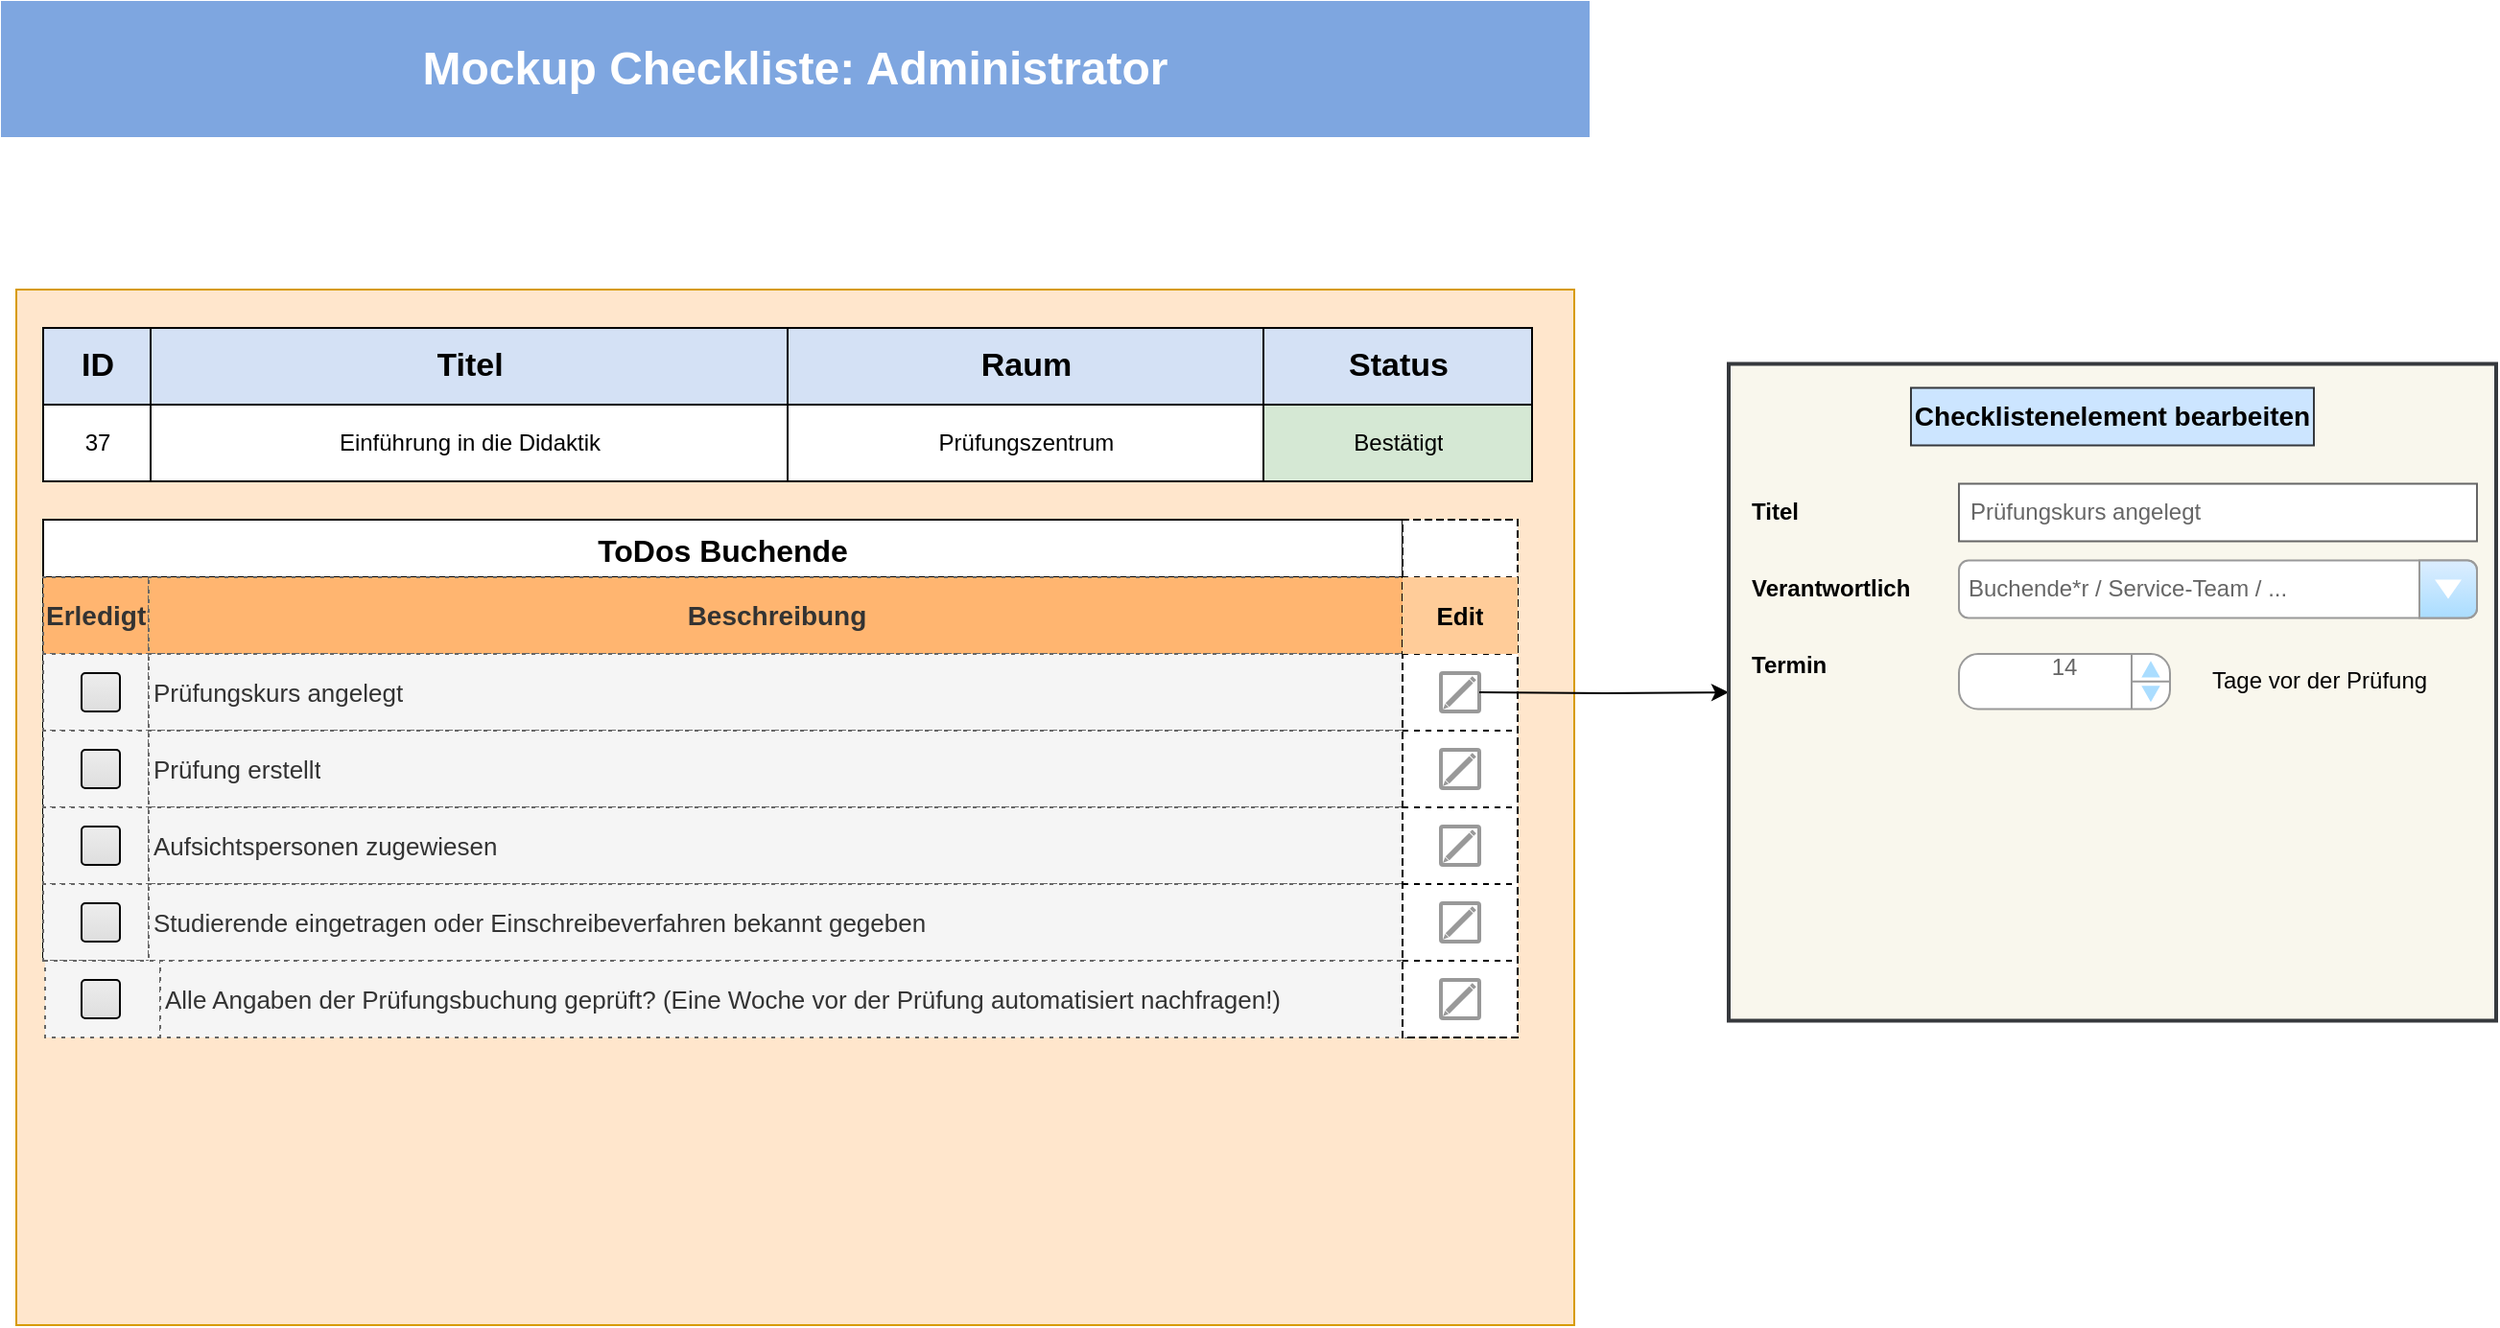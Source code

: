 <mxfile version="24.7.5" pages="2">
  <diagram name="Checkliste" id="Zr_G_hcXwSWRQ9lRJL4E">
    <mxGraphModel dx="1410" dy="756" grid="1" gridSize="10" guides="1" tooltips="1" connect="1" arrows="1" fold="1" page="1" pageScale="1" pageWidth="827" pageHeight="1169" math="0" shadow="0">
      <root>
        <mxCell id="0" />
        <mxCell id="1" value="Checkliste" parent="0" />
        <mxCell id="95HuahfwG-BCZ0HRhhbP-1" value="&lt;font style=&quot;font-size: 24px;&quot; color=&quot;#ffffff&quot;&gt;&lt;b&gt;Mockup Checkliste: Administrator&lt;/b&gt;&lt;/font&gt;" style="rounded=0;whiteSpace=wrap;html=1;fillColor=#7EA6E0;strokeColor=#7EA6E0;" parent="1" vertex="1">
          <mxGeometry y="20" width="827" height="70" as="geometry" />
        </mxCell>
        <mxCell id="M1PSyhu-Lv1iWgx_K_dI-1" value="" style="whiteSpace=wrap;html=1;fillColor=#ffe6cc;strokeColor=#d79b00;" vertex="1" parent="1">
          <mxGeometry x="7.5" y="170" width="812" height="540" as="geometry" />
        </mxCell>
        <mxCell id="M1PSyhu-Lv1iWgx_K_dI-3" value="" style="shape=table;startSize=0;container=1;collapsible=0;childLayout=tableLayout;" vertex="1" parent="1">
          <mxGeometry x="21.5" y="190" width="776" height="80" as="geometry" />
        </mxCell>
        <mxCell id="M1PSyhu-Lv1iWgx_K_dI-4" value="" style="shape=tableRow;horizontal=0;startSize=0;swimlaneHead=0;swimlaneBody=0;strokeColor=inherit;top=0;left=0;bottom=0;right=0;collapsible=0;dropTarget=0;fillColor=none;points=[[0,0.5],[1,0.5]];portConstraint=eastwest;" vertex="1" parent="M1PSyhu-Lv1iWgx_K_dI-3">
          <mxGeometry width="776" height="40" as="geometry" />
        </mxCell>
        <mxCell id="M1PSyhu-Lv1iWgx_K_dI-5" value="ID" style="shape=partialRectangle;html=1;whiteSpace=wrap;connectable=0;strokeColor=default;overflow=hidden;fillColor=#D4E1F5;top=1;left=1;bottom=1;right=1;pointerEvents=1;fontSize=17;fontStyle=1;labelBorderColor=none;textShadow=0;shadow=0;" vertex="1" parent="M1PSyhu-Lv1iWgx_K_dI-4">
          <mxGeometry width="56" height="40" as="geometry">
            <mxRectangle width="56" height="40" as="alternateBounds" />
          </mxGeometry>
        </mxCell>
        <mxCell id="M1PSyhu-Lv1iWgx_K_dI-6" value="Titel" style="shape=partialRectangle;html=1;whiteSpace=wrap;connectable=0;strokeColor=default;overflow=hidden;fillColor=#D4E1F5;top=1;left=1;bottom=1;right=1;pointerEvents=1;fontSize=17;fontStyle=1;labelBorderColor=none;textShadow=0;shadow=0;" vertex="1" parent="M1PSyhu-Lv1iWgx_K_dI-4">
          <mxGeometry x="56" width="332" height="40" as="geometry">
            <mxRectangle width="332" height="40" as="alternateBounds" />
          </mxGeometry>
        </mxCell>
        <mxCell id="M1PSyhu-Lv1iWgx_K_dI-7" value="Raum" style="shape=partialRectangle;html=1;whiteSpace=wrap;connectable=0;strokeColor=default;overflow=hidden;fillColor=#D4E1F5;top=1;left=1;bottom=1;right=1;pointerEvents=1;fontSize=17;fontStyle=1;labelBorderColor=none;textShadow=0;shadow=0;" vertex="1" parent="M1PSyhu-Lv1iWgx_K_dI-4">
          <mxGeometry x="388" width="248" height="40" as="geometry">
            <mxRectangle width="248" height="40" as="alternateBounds" />
          </mxGeometry>
        </mxCell>
        <mxCell id="M1PSyhu-Lv1iWgx_K_dI-8" value="Status" style="shape=partialRectangle;html=1;whiteSpace=wrap;connectable=0;strokeColor=default;overflow=hidden;fillColor=#D4E1F5;top=1;left=1;bottom=1;right=1;pointerEvents=1;fontSize=17;fontStyle=1;labelBorderColor=none;textShadow=0;shadow=0;" vertex="1" parent="M1PSyhu-Lv1iWgx_K_dI-4">
          <mxGeometry x="636" width="140" height="40" as="geometry">
            <mxRectangle width="140" height="40" as="alternateBounds" />
          </mxGeometry>
        </mxCell>
        <mxCell id="M1PSyhu-Lv1iWgx_K_dI-9" value="" style="shape=tableRow;horizontal=0;startSize=0;swimlaneHead=0;swimlaneBody=0;strokeColor=default;top=0;left=0;bottom=0;right=0;collapsible=0;dropTarget=0;fillColor=none;points=[[0,0.5],[1,0.5]];portConstraint=eastwest;" vertex="1" parent="M1PSyhu-Lv1iWgx_K_dI-3">
          <mxGeometry y="40" width="776" height="40" as="geometry" />
        </mxCell>
        <mxCell id="M1PSyhu-Lv1iWgx_K_dI-10" value="37" style="shape=partialRectangle;html=1;whiteSpace=wrap;connectable=0;strokeColor=default;overflow=hidden;fillColor=none;top=1;left=1;bottom=1;right=1;pointerEvents=1;" vertex="1" parent="M1PSyhu-Lv1iWgx_K_dI-9">
          <mxGeometry width="56" height="40" as="geometry">
            <mxRectangle width="56" height="40" as="alternateBounds" />
          </mxGeometry>
        </mxCell>
        <mxCell id="M1PSyhu-Lv1iWgx_K_dI-11" value="Einführung in die Didaktik" style="shape=partialRectangle;html=1;whiteSpace=wrap;connectable=0;strokeColor=default;overflow=hidden;fillColor=none;top=1;left=1;bottom=1;right=1;pointerEvents=1;" vertex="1" parent="M1PSyhu-Lv1iWgx_K_dI-9">
          <mxGeometry x="56" width="332" height="40" as="geometry">
            <mxRectangle width="332" height="40" as="alternateBounds" />
          </mxGeometry>
        </mxCell>
        <mxCell id="M1PSyhu-Lv1iWgx_K_dI-12" value="Prüfungszentrum" style="shape=partialRectangle;html=1;whiteSpace=wrap;connectable=0;strokeColor=default;overflow=hidden;fillColor=none;top=1;left=1;bottom=1;right=1;pointerEvents=1;" vertex="1" parent="M1PSyhu-Lv1iWgx_K_dI-9">
          <mxGeometry x="388" width="248" height="40" as="geometry">
            <mxRectangle width="248" height="40" as="alternateBounds" />
          </mxGeometry>
        </mxCell>
        <mxCell id="M1PSyhu-Lv1iWgx_K_dI-13" value="Bestätigt" style="shape=partialRectangle;html=1;whiteSpace=wrap;connectable=0;strokeColor=default;overflow=hidden;fillColor=#d5e8d4;top=1;left=1;bottom=1;right=1;pointerEvents=1;" vertex="1" parent="M1PSyhu-Lv1iWgx_K_dI-9">
          <mxGeometry x="636" width="140" height="40" as="geometry">
            <mxRectangle width="140" height="40" as="alternateBounds" />
          </mxGeometry>
        </mxCell>
        <mxCell id="M1PSyhu-Lv1iWgx_K_dI-14" value="ToDos Buchende" style="shape=table;startSize=30;container=1;collapsible=0;childLayout=tableLayout;fontStyle=1;fontSize=16;" vertex="1" parent="1">
          <mxGeometry x="21.5" y="290" width="708.5" height="230" as="geometry" />
        </mxCell>
        <mxCell id="M1PSyhu-Lv1iWgx_K_dI-15" value="" style="shape=tableRow;horizontal=0;startSize=0;swimlaneHead=0;swimlaneBody=0;strokeColor=inherit;top=0;left=0;bottom=0;right=0;collapsible=0;dropTarget=0;fillColor=none;points=[[0,0.5],[1,0.5]];portConstraint=eastwest;" vertex="1" parent="M1PSyhu-Lv1iWgx_K_dI-14">
          <mxGeometry y="30" width="708.5" height="40" as="geometry" />
        </mxCell>
        <mxCell id="M1PSyhu-Lv1iWgx_K_dI-16" value="Erledigt?" style="shape=partialRectangle;html=1;whiteSpace=wrap;connectable=0;strokeColor=#666666;overflow=hidden;fillColor=#FFB570;top=1;left=1;bottom=1;right=1;pointerEvents=1;fontColor=#333333;dashed=1;dashPattern=1 4;fontSize=14;fontStyle=1" vertex="1" parent="M1PSyhu-Lv1iWgx_K_dI-15">
          <mxGeometry width="55" height="40" as="geometry">
            <mxRectangle width="55" height="40" as="alternateBounds" />
          </mxGeometry>
        </mxCell>
        <mxCell id="M1PSyhu-Lv1iWgx_K_dI-17" value="Beschreibung" style="shape=partialRectangle;html=1;whiteSpace=wrap;connectable=0;strokeColor=#666666;overflow=hidden;fillColor=#FFB570;top=1;left=1;bottom=1;right=1;pointerEvents=1;fontColor=#333333;dashed=1;dashPattern=1 4;fontSize=14;fontStyle=1" vertex="1" parent="M1PSyhu-Lv1iWgx_K_dI-15">
          <mxGeometry x="55" width="654" height="40" as="geometry">
            <mxRectangle width="654" height="40" as="alternateBounds" />
          </mxGeometry>
        </mxCell>
        <mxCell id="M1PSyhu-Lv1iWgx_K_dI-18" value="" style="shape=tableRow;horizontal=0;startSize=0;swimlaneHead=0;swimlaneBody=0;strokeColor=inherit;top=0;left=0;bottom=0;right=0;collapsible=0;dropTarget=0;fillColor=none;points=[[0,0.5],[1,0.5]];portConstraint=eastwest;" vertex="1" parent="M1PSyhu-Lv1iWgx_K_dI-14">
          <mxGeometry y="70" width="708.5" height="40" as="geometry" />
        </mxCell>
        <mxCell id="M1PSyhu-Lv1iWgx_K_dI-19" value="" style="shape=partialRectangle;html=1;whiteSpace=wrap;connectable=0;strokeColor=#666666;overflow=hidden;fillColor=#f5f5f5;top=1;left=1;bottom=1;right=1;pointerEvents=1;fontColor=#333333;dashed=1;dashPattern=1 4;" vertex="1" parent="M1PSyhu-Lv1iWgx_K_dI-18">
          <mxGeometry width="55" height="40" as="geometry">
            <mxRectangle width="55" height="40" as="alternateBounds" />
          </mxGeometry>
        </mxCell>
        <mxCell id="M1PSyhu-Lv1iWgx_K_dI-20" value="Prüfungskurs angelegt" style="shape=partialRectangle;html=1;whiteSpace=wrap;connectable=0;strokeColor=#666666;overflow=hidden;fillColor=#f5f5f5;top=1;left=1;bottom=1;right=1;pointerEvents=1;fontColor=#333333;dashed=1;dashPattern=1 4;align=left;fontSize=13;" vertex="1" parent="M1PSyhu-Lv1iWgx_K_dI-18">
          <mxGeometry x="55" width="654" height="40" as="geometry">
            <mxRectangle width="654" height="40" as="alternateBounds" />
          </mxGeometry>
        </mxCell>
        <mxCell id="M1PSyhu-Lv1iWgx_K_dI-21" value="" style="shape=tableRow;horizontal=0;startSize=0;swimlaneHead=0;swimlaneBody=0;strokeColor=inherit;top=0;left=0;bottom=0;right=0;collapsible=0;dropTarget=0;fillColor=none;points=[[0,0.5],[1,0.5]];portConstraint=eastwest;" vertex="1" parent="M1PSyhu-Lv1iWgx_K_dI-14">
          <mxGeometry y="110" width="708.5" height="40" as="geometry" />
        </mxCell>
        <mxCell id="M1PSyhu-Lv1iWgx_K_dI-22" value="" style="shape=partialRectangle;html=1;whiteSpace=wrap;connectable=0;strokeColor=#666666;overflow=hidden;fillColor=#f5f5f5;top=1;left=1;bottom=1;right=1;pointerEvents=1;fontColor=#333333;dashed=1;dashPattern=1 4;" vertex="1" parent="M1PSyhu-Lv1iWgx_K_dI-21">
          <mxGeometry width="55" height="40" as="geometry">
            <mxRectangle width="55" height="40" as="alternateBounds" />
          </mxGeometry>
        </mxCell>
        <mxCell id="M1PSyhu-Lv1iWgx_K_dI-23" value="Prüfung erstellt" style="shape=partialRectangle;html=1;whiteSpace=wrap;connectable=0;strokeColor=#666666;overflow=hidden;fillColor=#f5f5f5;top=1;left=1;bottom=1;right=1;pointerEvents=1;fontColor=#333333;dashed=1;dashPattern=1 4;align=left;fontSize=13;" vertex="1" parent="M1PSyhu-Lv1iWgx_K_dI-21">
          <mxGeometry x="55" width="654" height="40" as="geometry">
            <mxRectangle width="654" height="40" as="alternateBounds" />
          </mxGeometry>
        </mxCell>
        <mxCell id="M1PSyhu-Lv1iWgx_K_dI-24" value="" style="shape=tableRow;horizontal=0;startSize=0;swimlaneHead=0;swimlaneBody=0;strokeColor=inherit;top=0;left=0;bottom=0;right=0;collapsible=0;dropTarget=0;fillColor=none;points=[[0,0.5],[1,0.5]];portConstraint=eastwest;" vertex="1" parent="M1PSyhu-Lv1iWgx_K_dI-14">
          <mxGeometry y="150" width="708.5" height="40" as="geometry" />
        </mxCell>
        <mxCell id="M1PSyhu-Lv1iWgx_K_dI-25" value="" style="shape=partialRectangle;html=1;whiteSpace=wrap;connectable=0;strokeColor=#666666;overflow=hidden;fillColor=#f5f5f5;top=1;left=1;bottom=1;right=1;pointerEvents=1;fontColor=#333333;dashed=1;dashPattern=1 4;" vertex="1" parent="M1PSyhu-Lv1iWgx_K_dI-24">
          <mxGeometry width="55" height="40" as="geometry">
            <mxRectangle width="55" height="40" as="alternateBounds" />
          </mxGeometry>
        </mxCell>
        <mxCell id="M1PSyhu-Lv1iWgx_K_dI-26" value="Aufsichtspersonen zugewiesen" style="shape=partialRectangle;html=1;whiteSpace=wrap;connectable=0;strokeColor=#666666;overflow=hidden;fillColor=#f5f5f5;top=1;left=1;bottom=1;right=1;pointerEvents=1;fontColor=#333333;dashed=1;dashPattern=1 4;align=left;fontSize=13;" vertex="1" parent="M1PSyhu-Lv1iWgx_K_dI-24">
          <mxGeometry x="55" width="654" height="40" as="geometry">
            <mxRectangle width="654" height="40" as="alternateBounds" />
          </mxGeometry>
        </mxCell>
        <mxCell id="M1PSyhu-Lv1iWgx_K_dI-27" value="" style="shape=tableRow;horizontal=0;startSize=0;swimlaneHead=0;swimlaneBody=0;strokeColor=inherit;top=0;left=0;bottom=0;right=0;collapsible=0;dropTarget=0;fillColor=none;points=[[0,0.5],[1,0.5]];portConstraint=eastwest;" vertex="1" parent="M1PSyhu-Lv1iWgx_K_dI-14">
          <mxGeometry y="190" width="708.5" height="40" as="geometry" />
        </mxCell>
        <mxCell id="M1PSyhu-Lv1iWgx_K_dI-28" value="" style="shape=partialRectangle;html=1;whiteSpace=wrap;connectable=0;strokeColor=#666666;overflow=hidden;fillColor=#f5f5f5;top=1;left=1;bottom=1;right=1;pointerEvents=1;fontColor=#333333;dashed=1;dashPattern=1 4;" vertex="1" parent="M1PSyhu-Lv1iWgx_K_dI-27">
          <mxGeometry width="55" height="40" as="geometry">
            <mxRectangle width="55" height="40" as="alternateBounds" />
          </mxGeometry>
        </mxCell>
        <mxCell id="M1PSyhu-Lv1iWgx_K_dI-29" value="Studierende eingetragen oder Einschreibeverfahren bekannt gegeben" style="shape=partialRectangle;html=1;whiteSpace=wrap;connectable=0;strokeColor=#666666;overflow=hidden;fillColor=#f5f5f5;top=1;left=1;bottom=1;right=1;pointerEvents=1;fontColor=#333333;dashed=1;dashPattern=1 4;align=left;fontSize=13;" vertex="1" parent="M1PSyhu-Lv1iWgx_K_dI-27">
          <mxGeometry x="55" width="654" height="40" as="geometry">
            <mxRectangle width="654" height="40" as="alternateBounds" />
          </mxGeometry>
        </mxCell>
        <UserObject label="" tooltip="Wurde der Haken vom Buchenden gesetzt, erscheint er auch beim Service-Team / Administrator" id="M1PSyhu-Lv1iWgx_K_dI-30">
          <mxCell style="html=1;shadow=0;dashed=0;shape=mxgraph.bootstrap.checkbox2;labelPosition=right;verticalLabelPosition=middle;align=left;verticalAlign=middle;gradientColor=#DEDEDE;fillColor=#EDEDED;checked=0;spacing=5;checkedFill=#0085FC;checkedStroke=#ffffff;sketch=0;" vertex="1" parent="1">
            <mxGeometry x="41.5" y="370" width="20" height="20" as="geometry" />
          </mxCell>
        </UserObject>
        <UserObject label="" tooltip="Wurde der Haken vom Buchenden gesetzt, erscheint er auch beim Service-Team / Administrator" id="M1PSyhu-Lv1iWgx_K_dI-31">
          <mxCell style="html=1;shadow=0;dashed=0;shape=mxgraph.bootstrap.checkbox2;labelPosition=right;verticalLabelPosition=middle;align=left;verticalAlign=middle;gradientColor=#DEDEDE;fillColor=#EDEDED;checked=0;spacing=5;checkedFill=#0085FC;checkedStroke=#ffffff;sketch=0;" vertex="1" parent="1">
            <mxGeometry x="41.5" y="410" width="20" height="20" as="geometry" />
          </mxCell>
        </UserObject>
        <UserObject label="" tooltip="Wurde der Haken vom Buchenden gesetzt, erscheint er auch beim Service-Team / Administrator" id="M1PSyhu-Lv1iWgx_K_dI-32">
          <mxCell style="html=1;shadow=0;dashed=0;shape=mxgraph.bootstrap.checkbox2;labelPosition=right;verticalLabelPosition=middle;align=left;verticalAlign=middle;gradientColor=#DEDEDE;fillColor=#EDEDED;checked=0;spacing=5;checkedFill=#0085FC;checkedStroke=#ffffff;sketch=0;" vertex="1" parent="1">
            <mxGeometry x="41.5" y="450" width="20" height="20" as="geometry" />
          </mxCell>
        </UserObject>
        <UserObject label="" tooltip="Wurde der Haken vom Buchenden gesetzt, erscheint er auch beim Service-Team / Administrator" id="M1PSyhu-Lv1iWgx_K_dI-33">
          <mxCell style="html=1;shadow=0;dashed=0;shape=mxgraph.bootstrap.checkbox2;labelPosition=right;verticalLabelPosition=middle;align=left;verticalAlign=middle;gradientColor=#DEDEDE;fillColor=#EDEDED;checked=0;spacing=5;checkedFill=#0085FC;checkedStroke=#ffffff;sketch=0;" vertex="1" parent="1">
            <mxGeometry x="41.5" y="490" width="20" height="20" as="geometry" />
          </mxCell>
        </UserObject>
        <mxCell id="M1PSyhu-Lv1iWgx_K_dI-34" value="" style="shape=tableRow;horizontal=0;startSize=0;swimlaneHead=0;swimlaneBody=0;strokeColor=inherit;top=0;left=0;bottom=0;right=0;collapsible=0;dropTarget=0;fillColor=none;points=[[0,0.5],[1,0.5]];portConstraint=eastwest;" vertex="1" parent="1">
          <mxGeometry x="22.5" y="520" width="776.0" height="40" as="geometry" />
        </mxCell>
        <mxCell id="M1PSyhu-Lv1iWgx_K_dI-35" value="" style="shape=partialRectangle;html=1;whiteSpace=wrap;connectable=0;strokeColor=#666666;overflow=hidden;fillColor=#f5f5f5;top=1;left=1;bottom=1;right=1;pointerEvents=1;fontColor=#333333;dashed=1;dashPattern=1 4;" vertex="1" parent="M1PSyhu-Lv1iWgx_K_dI-34">
          <mxGeometry width="60" height="40" as="geometry">
            <mxRectangle width="60" height="40" as="alternateBounds" />
          </mxGeometry>
        </mxCell>
        <mxCell id="M1PSyhu-Lv1iWgx_K_dI-36" value="Alle Angaben der Prüfungsbuchung geprüft? (Eine Woche vor der Prüfung automatisiert nachfragen!)" style="shape=partialRectangle;html=1;whiteSpace=wrap;connectable=0;strokeColor=#666666;overflow=hidden;fillColor=#f5f5f5;top=1;left=1;bottom=1;right=1;pointerEvents=1;fontColor=#333333;dashed=1;dashPattern=1 4;align=left;fontSize=13;" vertex="1" parent="M1PSyhu-Lv1iWgx_K_dI-34">
          <mxGeometry x="60" width="650" height="40" as="geometry">
            <mxRectangle width="716" height="40" as="alternateBounds" />
          </mxGeometry>
        </mxCell>
        <UserObject label="" tooltip="Wurde der Haken vom Buchenden gesetzt, erscheint er auch beim Service-Team / Administrator" id="M1PSyhu-Lv1iWgx_K_dI-37">
          <mxCell style="html=1;shadow=0;dashed=0;shape=mxgraph.bootstrap.checkbox2;labelPosition=right;verticalLabelPosition=middle;align=left;verticalAlign=middle;gradientColor=#DEDEDE;fillColor=#EDEDED;checked=0;spacing=5;checkedFill=#0085FC;checkedStroke=#ffffff;sketch=0;" vertex="1" parent="1">
            <mxGeometry x="41.5" y="530" width="20" height="20" as="geometry" />
          </mxCell>
        </UserObject>
        <mxCell id="h2HBl5gkmupRguE7wDUX-16" value="" style="shape=table;startSize=0;container=1;collapsible=0;childLayout=tableLayout;dashed=1;fontStyle=1" vertex="1" parent="1">
          <mxGeometry x="730" y="290" width="60" height="270" as="geometry" />
        </mxCell>
        <mxCell id="h2HBl5gkmupRguE7wDUX-17" value="" style="shape=tableRow;horizontal=0;startSize=0;swimlaneHead=0;swimlaneBody=0;strokeColor=inherit;top=0;left=0;bottom=0;right=0;collapsible=0;dropTarget=0;fillColor=none;points=[[0,0.5],[1,0.5]];portConstraint=eastwest;" vertex="1" parent="h2HBl5gkmupRguE7wDUX-16">
          <mxGeometry width="60" height="30" as="geometry" />
        </mxCell>
        <mxCell id="h2HBl5gkmupRguE7wDUX-18" value="" style="shape=partialRectangle;html=1;whiteSpace=wrap;connectable=0;strokeColor=inherit;overflow=hidden;fillColor=none;top=0;left=0;bottom=0;right=0;pointerEvents=1;" vertex="1" parent="h2HBl5gkmupRguE7wDUX-17">
          <mxGeometry width="60" height="30" as="geometry">
            <mxRectangle width="60" height="30" as="alternateBounds" />
          </mxGeometry>
        </mxCell>
        <mxCell id="h2HBl5gkmupRguE7wDUX-19" value="" style="shape=tableRow;horizontal=0;startSize=0;swimlaneHead=0;swimlaneBody=0;strokeColor=#d79b00;top=0;left=0;bottom=0;right=0;collapsible=0;dropTarget=0;fillColor=#ffe6cc;points=[[0,0.5],[1,0.5]];portConstraint=eastwest;" vertex="1" parent="h2HBl5gkmupRguE7wDUX-16">
          <mxGeometry y="30" width="60" height="40" as="geometry" />
        </mxCell>
        <mxCell id="h2HBl5gkmupRguE7wDUX-20" value="&lt;b&gt;&lt;font style=&quot;font-size: 13px;&quot;&gt;Edit&lt;/font&gt;&lt;/b&gt;" style="shape=partialRectangle;html=1;whiteSpace=wrap;connectable=0;strokeColor=#36393d;overflow=hidden;fillColor=#ffcc99;top=0;left=0;bottom=0;right=0;pointerEvents=1;" vertex="1" parent="h2HBl5gkmupRguE7wDUX-19">
          <mxGeometry width="60" height="40" as="geometry">
            <mxRectangle width="60" height="40" as="alternateBounds" />
          </mxGeometry>
        </mxCell>
        <mxCell id="h2HBl5gkmupRguE7wDUX-21" value="" style="shape=tableRow;horizontal=0;startSize=0;swimlaneHead=0;swimlaneBody=0;strokeColor=inherit;top=0;left=0;bottom=0;right=0;collapsible=0;dropTarget=0;fillColor=none;points=[[0,0.5],[1,0.5]];portConstraint=eastwest;" vertex="1" parent="h2HBl5gkmupRguE7wDUX-16">
          <mxGeometry y="70" width="60" height="40" as="geometry" />
        </mxCell>
        <mxCell id="h2HBl5gkmupRguE7wDUX-22" value="" style="shape=partialRectangle;html=1;whiteSpace=wrap;connectable=0;strokeColor=inherit;overflow=hidden;fillColor=none;top=0;left=0;bottom=0;right=0;pointerEvents=1;" vertex="1" parent="h2HBl5gkmupRguE7wDUX-21">
          <mxGeometry width="60" height="40" as="geometry">
            <mxRectangle width="60" height="40" as="alternateBounds" />
          </mxGeometry>
        </mxCell>
        <mxCell id="h2HBl5gkmupRguE7wDUX-23" value="" style="shape=tableRow;horizontal=0;startSize=0;swimlaneHead=0;swimlaneBody=0;strokeColor=inherit;top=0;left=0;bottom=0;right=0;collapsible=0;dropTarget=0;fillColor=none;points=[[0,0.5],[1,0.5]];portConstraint=eastwest;" vertex="1" parent="h2HBl5gkmupRguE7wDUX-16">
          <mxGeometry y="110" width="60" height="40" as="geometry" />
        </mxCell>
        <mxCell id="h2HBl5gkmupRguE7wDUX-24" value="" style="shape=partialRectangle;html=1;whiteSpace=wrap;connectable=0;strokeColor=inherit;overflow=hidden;fillColor=none;top=0;left=0;bottom=0;right=0;pointerEvents=1;" vertex="1" parent="h2HBl5gkmupRguE7wDUX-23">
          <mxGeometry width="60" height="40" as="geometry">
            <mxRectangle width="60" height="40" as="alternateBounds" />
          </mxGeometry>
        </mxCell>
        <mxCell id="h2HBl5gkmupRguE7wDUX-25" value="" style="shape=tableRow;horizontal=0;startSize=0;swimlaneHead=0;swimlaneBody=0;strokeColor=inherit;top=0;left=0;bottom=0;right=0;collapsible=0;dropTarget=0;fillColor=none;points=[[0,0.5],[1,0.5]];portConstraint=eastwest;" vertex="1" parent="h2HBl5gkmupRguE7wDUX-16">
          <mxGeometry y="150" width="60" height="40" as="geometry" />
        </mxCell>
        <mxCell id="h2HBl5gkmupRguE7wDUX-26" value="" style="shape=partialRectangle;html=1;whiteSpace=wrap;connectable=0;strokeColor=inherit;overflow=hidden;fillColor=none;top=0;left=0;bottom=0;right=0;pointerEvents=1;" vertex="1" parent="h2HBl5gkmupRguE7wDUX-25">
          <mxGeometry width="60" height="40" as="geometry">
            <mxRectangle width="60" height="40" as="alternateBounds" />
          </mxGeometry>
        </mxCell>
        <mxCell id="h2HBl5gkmupRguE7wDUX-27" value="" style="shape=tableRow;horizontal=0;startSize=0;swimlaneHead=0;swimlaneBody=0;strokeColor=inherit;top=0;left=0;bottom=0;right=0;collapsible=0;dropTarget=0;fillColor=none;points=[[0,0.5],[1,0.5]];portConstraint=eastwest;" vertex="1" parent="h2HBl5gkmupRguE7wDUX-16">
          <mxGeometry y="190" width="60" height="40" as="geometry" />
        </mxCell>
        <mxCell id="h2HBl5gkmupRguE7wDUX-28" value="" style="shape=partialRectangle;html=1;whiteSpace=wrap;connectable=0;strokeColor=inherit;overflow=hidden;fillColor=none;top=0;left=0;bottom=0;right=0;pointerEvents=1;" vertex="1" parent="h2HBl5gkmupRguE7wDUX-27">
          <mxGeometry width="60" height="40" as="geometry">
            <mxRectangle width="60" height="40" as="alternateBounds" />
          </mxGeometry>
        </mxCell>
        <mxCell id="h2HBl5gkmupRguE7wDUX-29" value="" style="shape=tableRow;horizontal=0;startSize=0;swimlaneHead=0;swimlaneBody=0;strokeColor=inherit;top=0;left=0;bottom=0;right=0;collapsible=0;dropTarget=0;fillColor=none;points=[[0,0.5],[1,0.5]];portConstraint=eastwest;" vertex="1" parent="h2HBl5gkmupRguE7wDUX-16">
          <mxGeometry y="230" width="60" height="40" as="geometry" />
        </mxCell>
        <mxCell id="h2HBl5gkmupRguE7wDUX-30" value="" style="shape=partialRectangle;html=1;whiteSpace=wrap;connectable=0;strokeColor=inherit;overflow=hidden;fillColor=none;top=0;left=0;bottom=0;right=0;pointerEvents=1;" vertex="1" parent="h2HBl5gkmupRguE7wDUX-29">
          <mxGeometry width="60" height="40" as="geometry">
            <mxRectangle width="60" height="40" as="alternateBounds" />
          </mxGeometry>
        </mxCell>
        <mxCell id="h2HBl5gkmupRguE7wDUX-40" value="" style="strokeColor=#999999;verticalLabelPosition=bottom;shadow=0;dashed=0;verticalAlign=top;strokeWidth=2;html=1;shape=mxgraph.mockup.misc.editIcon;rotation=0;" vertex="1" parent="1">
          <mxGeometry x="750" y="530" width="20" height="20" as="geometry" />
        </mxCell>
        <mxCell id="h2HBl5gkmupRguE7wDUX-41" value="" style="strokeColor=#999999;verticalLabelPosition=bottom;shadow=0;dashed=0;verticalAlign=top;strokeWidth=2;html=1;shape=mxgraph.mockup.misc.editIcon;rotation=0;" vertex="1" parent="1">
          <mxGeometry x="750" y="490" width="20" height="20" as="geometry" />
        </mxCell>
        <mxCell id="h2HBl5gkmupRguE7wDUX-42" value="" style="strokeColor=#999999;verticalLabelPosition=bottom;shadow=0;dashed=0;verticalAlign=top;strokeWidth=2;html=1;shape=mxgraph.mockup.misc.editIcon;rotation=0;" vertex="1" parent="1">
          <mxGeometry x="750" y="450" width="20" height="20" as="geometry" />
        </mxCell>
        <mxCell id="h2HBl5gkmupRguE7wDUX-43" value="" style="strokeColor=#999999;verticalLabelPosition=bottom;shadow=0;dashed=0;verticalAlign=top;strokeWidth=2;html=1;shape=mxgraph.mockup.misc.editIcon;rotation=0;" vertex="1" parent="1">
          <mxGeometry x="750" y="410" width="20" height="20" as="geometry" />
        </mxCell>
        <mxCell id="h2HBl5gkmupRguE7wDUX-44" value="" style="strokeColor=#999999;verticalLabelPosition=bottom;shadow=0;dashed=0;verticalAlign=top;strokeWidth=2;html=1;shape=mxgraph.mockup.misc.editIcon;rotation=0;" vertex="1" parent="1">
          <mxGeometry x="750" y="370" width="20" height="20" as="geometry" />
        </mxCell>
        <mxCell id="h2HBl5gkmupRguE7wDUX-108" value="Checklisten-Optionen" parent="0" />
        <mxCell id="h2HBl5gkmupRguE7wDUX-109" value="" style="edgeStyle=orthogonalEdgeStyle;rounded=0;orthogonalLoop=1;jettySize=auto;html=1;" edge="1" parent="h2HBl5gkmupRguE7wDUX-108" target="h2HBl5gkmupRguE7wDUX-111">
          <mxGeometry relative="1" as="geometry">
            <mxPoint x="770" y="380" as="sourcePoint" />
          </mxGeometry>
        </mxCell>
        <mxCell id="h2HBl5gkmupRguE7wDUX-110" value="" style="group" vertex="1" connectable="0" parent="h2HBl5gkmupRguE7wDUX-108">
          <mxGeometry x="900" y="208.75" width="400" height="342.5" as="geometry" />
        </mxCell>
        <mxCell id="h2HBl5gkmupRguE7wDUX-111" value="" style="whiteSpace=wrap;html=1;verticalAlign=top;strokeColor=#36393d;shadow=0;dashed=0;strokeWidth=2;fillColor=#f9f7ed;" vertex="1" parent="h2HBl5gkmupRguE7wDUX-110">
          <mxGeometry width="400" height="342.5" as="geometry" />
        </mxCell>
        <mxCell id="h2HBl5gkmupRguE7wDUX-112" value="Checklistenelement bearbeiten" style="text;strokeColor=#36393d;align=center;fillColor=#cce5ff;html=1;verticalAlign=middle;whiteSpace=wrap;rounded=0;fontStyle=1;fontSize=14;" vertex="1" parent="h2HBl5gkmupRguE7wDUX-110">
          <mxGeometry x="95" y="12.5" width="210" height="30" as="geometry" />
        </mxCell>
        <mxCell id="h2HBl5gkmupRguE7wDUX-113" value="&lt;font style=&quot;font-size: 12px;&quot;&gt;Prüfungskurs angelegt&lt;/font&gt;" style="strokeWidth=1;shadow=0;dashed=0;align=center;html=1;shape=mxgraph.mockup.text.textBox;fontColor=#666666;align=left;fontSize=17;spacingLeft=4;spacingTop=-3;whiteSpace=wrap;strokeColor=#666666;mainText=" vertex="1" parent="h2HBl5gkmupRguE7wDUX-110">
          <mxGeometry x="120" y="62.5" width="270" height="30" as="geometry" />
        </mxCell>
        <mxCell id="h2HBl5gkmupRguE7wDUX-114" value="Titel" style="text;strokeColor=none;align=left;fillColor=none;html=1;verticalAlign=middle;whiteSpace=wrap;rounded=0;fontStyle=1" vertex="1" parent="h2HBl5gkmupRguE7wDUX-110">
          <mxGeometry x="10" y="62.5" width="60" height="30" as="geometry" />
        </mxCell>
        <mxCell id="h2HBl5gkmupRguE7wDUX-115" value="Verantwortlich" style="text;strokeColor=none;align=left;fillColor=none;html=1;verticalAlign=middle;whiteSpace=wrap;rounded=0;fontStyle=1" vertex="1" parent="h2HBl5gkmupRguE7wDUX-110">
          <mxGeometry x="10" y="102.5" width="90" height="30" as="geometry" />
        </mxCell>
        <mxCell id="h2HBl5gkmupRguE7wDUX-116" value="Buchende*r / Service-Team / ..." style="strokeWidth=1;shadow=0;dashed=0;align=center;html=1;shape=mxgraph.mockup.forms.comboBox;strokeColor=#999999;fillColor=#ddeeff;align=left;fillColor2=#aaddff;mainText=;fontColor=#666666;fontSize=12;spacingLeft=3;" vertex="1" parent="h2HBl5gkmupRguE7wDUX-110">
          <mxGeometry x="120" y="102.5" width="270" height="30" as="geometry" />
        </mxCell>
        <mxCell id="h2HBl5gkmupRguE7wDUX-117" value="Termin" style="text;strokeColor=none;align=left;fillColor=none;html=1;verticalAlign=middle;whiteSpace=wrap;rounded=0;fontStyle=1" vertex="1" parent="h2HBl5gkmupRguE7wDUX-110">
          <mxGeometry x="10" y="142.5" width="90" height="30" as="geometry" />
        </mxCell>
        <mxCell id="UnJLPp4cT4F1k7DDOegg-1" value="14" style="strokeWidth=1;shadow=0;dashed=0;align=center;html=1;shape=mxgraph.mockup.forms.spinner;strokeColor=#999999;spinLayout=right;spinStyle=normal;adjStyle=triangle;fillColor=#aaddff;fontSize=12;fontColor=#666666;mainText=;html=1;overflow=fill;" vertex="1" parent="h2HBl5gkmupRguE7wDUX-110">
          <mxGeometry x="120" y="151.25" width="110" height="28.75" as="geometry" />
        </mxCell>
        <mxCell id="UnJLPp4cT4F1k7DDOegg-2" value="Tage vor der Prüfung" style="text;strokeColor=none;align=left;fillColor=none;html=1;verticalAlign=middle;whiteSpace=wrap;rounded=0;" vertex="1" parent="h2HBl5gkmupRguE7wDUX-110">
          <mxGeometry x="250" y="150" width="140" height="30" as="geometry" />
        </mxCell>
      </root>
    </mxGraphModel>
  </diagram>
  <diagram id="U2jb-RSi5WsM652t6KDA" name="Adminoberfläche">
    <mxGraphModel grid="1" page="1" gridSize="10" guides="1" tooltips="1" connect="1" arrows="1" fold="1" pageScale="1" pageWidth="827" pageHeight="1169" math="0" shadow="0">
      <root>
        <mxCell id="0" />
        <object label="Backendbasis" id="1">
          <mxCell parent="0" />
        </object>
        <mxCell id="hhbZZIXx-p72COfFiIwf-1" value="Konfiguration Prüfungsräume" style="text;html=1;align=center;verticalAlign=middle;resizable=0;points=[];autosize=1;strokeColor=#b85450;fillColor=#f8cecc;fontSize=14;fontStyle=1" vertex="1" parent="1">
          <mxGeometry x="35" y="400" width="210" height="30" as="geometry" />
        </mxCell>
        <mxCell id="hhbZZIXx-p72COfFiIwf-3" value="&lt;font style=&quot;font-size: 24px;&quot; color=&quot;#ffffff&quot;&gt;&lt;b&gt;Mockup ADMIN BACKEND&lt;/b&gt;&lt;/font&gt;" style="rounded=0;whiteSpace=wrap;html=1;fillColor=#7EA6E0;strokeColor=#7EA6E0;" vertex="1" parent="1">
          <mxGeometry y="20" width="827" height="70" as="geometry" />
        </mxCell>
        <mxCell id="hhbZZIXx-p72COfFiIwf-4" value="Konfiguration Kalender" style="text;html=1;align=center;verticalAlign=middle;resizable=0;points=[];autosize=1;strokeColor=#b85450;fillColor=#f8cecc;fontSize=14;fontStyle=1" vertex="1" parent="1">
          <mxGeometry x="40" y="120" width="170" height="30" as="geometry" />
        </mxCell>
        <mxCell id="hhbZZIXx-p72COfFiIwf-5" value="Konfiguration Benachrichtigungen" style="text;html=1;align=center;verticalAlign=middle;resizable=0;points=[];autosize=1;strokeColor=#b85450;fillColor=#f8cecc;fontSize=14;fontStyle=1" vertex="1" parent="1">
          <mxGeometry x="40" y="490" width="230" height="30" as="geometry" />
        </mxCell>
        <mxCell id="WeVwqvsSfUyIjj-v-h-F-1" value="Konfiguration Export / Import" style="text;html=1;align=center;verticalAlign=middle;resizable=0;points=[];autosize=1;strokeColor=#b85450;fillColor=#f8cecc;fontSize=14;fontStyle=1" vertex="1" parent="1">
          <mxGeometry x="40" y="310" width="200" height="30" as="geometry" />
        </mxCell>
        <mxCell id="WeVwqvsSfUyIjj-v-h-F-2" value="Konfiguration Filteroptionen?" style="text;html=1;align=center;verticalAlign=middle;resizable=0;points=[];autosize=1;strokeColor=#b85450;fillColor=#f8cecc;fontSize=14;fontStyle=1" vertex="1" parent="1">
          <mxGeometry x="35" y="210" width="200" height="30" as="geometry" />
        </mxCell>
        <mxCell id="WeVwqvsSfUyIjj-v-h-F-3" value="möchte ich konfigurieren können, welche Informationen zu einer Prüfung in Kalenderdateien (*.ics) exportiert werden können" style="text;whiteSpace=wrap;" vertex="1" parent="1">
          <mxGeometry x="260" y="310" width="560" height="50" as="geometry" />
        </mxCell>
        <mxCell id="WeVwqvsSfUyIjj-v-h-F-5" value="möchte ich konfigurieren, ob es feste Slots für Prüfungen gibt oder nicht - wenn es feste Slots gibt, möchte ich diese sowohl als Serie anlegen können als auch individuell bearbeiten/löschen/hinzufügen." style="text;whiteSpace=wrap;" vertex="1" parent="1">
          <mxGeometry x="260" y="110" width="560" height="70" as="geometry" />
        </mxCell>
        <mxCell id="WeVwqvsSfUyIjj-v-h-F-6" value="möchte ich Stati auswählen können, die über &quot;gebucht&quot;, &quot;abgelehnt&quot; und &quot;angefragt&quot; hinausgehen" style="text;whiteSpace=wrap;" vertex="1" parent="1">
          <mxGeometry x="270" y="205" width="560" height="40" as="geometry" />
        </mxCell>
        <mxCell id="WeVwqvsSfUyIjj-v-h-F-7" value="möchte ich die URL und den Webservice-Token für das Exam-System konfigurieren können" style="text;whiteSpace=wrap;" vertex="1" parent="1">
          <mxGeometry x="250" y="150" width="520" height="40" as="geometry" />
        </mxCell>
        <mxCell id="WeVwqvsSfUyIjj-v-h-F-8" value="die potentiellen Prüfungsräume konfigurieren können (Bezeichnung, Sitzanzahl, Sonstige Ausstattung)" style="text;whiteSpace=wrap;" vertex="1" parent="1">
          <mxGeometry x="290" y="400" width="560" height="50" as="geometry" />
        </mxCell>
        <mxCell id="WeVwqvsSfUyIjj-v-h-F-9" value="möchte ich eine Übersicht mit allen Ressourcenbuchungen je Zeitslot haben" style="text;whiteSpace=wrap;" vertex="1" parent="1">
          <mxGeometry x="370" y="580" width="440" height="40" as="geometry" />
        </mxCell>
        <mxCell id="WeVwqvsSfUyIjj-v-h-F-10" value="Konfiguration Ressourcen" style="text;html=1;align=center;verticalAlign=middle;resizable=0;points=[];autosize=1;strokeColor=#b85450;fillColor=#f8cecc;fontSize=14;fontStyle=1" vertex="1" parent="1">
          <mxGeometry x="65" y="570" width="180" height="30" as="geometry" />
        </mxCell>
        <mxCell id="WeVwqvsSfUyIjj-v-h-F-11" value="Buchen ab (Zeitpunkt) für Räume ermöglichen" style="text;strokeColor=none;align=center;fillColor=none;html=1;verticalAlign=middle;whiteSpace=wrap;rounded=0;" vertex="1" parent="1">
          <mxGeometry x="270" y="430" width="320" height="30" as="geometry" />
        </mxCell>
      </root>
    </mxGraphModel>
  </diagram>
</mxfile>
